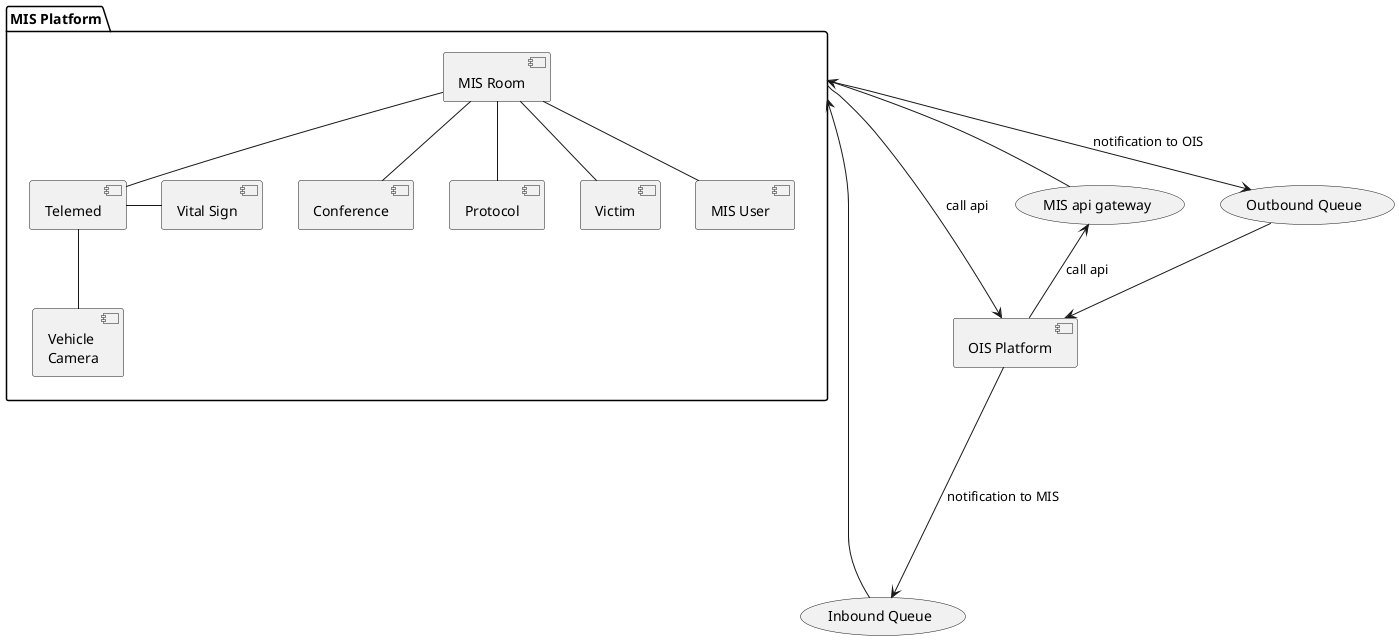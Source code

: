 @startuml
  "OIS Platform"  as [OIS]
  : MIS api gateway : as (gateway)

  package "MIS Platform" as MIS{
    [MIS Room]
    [Telemed]
    [Vital Sign]
    [Conference]
    [Protocol]
    [Victim]
    [MIS User] as User
    [Vehicle\nCamera] as Vehicle

    [MIS Room] -- [Telemed]
    [MIS Room] -- [Conference]
    [MIS Room] -- [Protocol]
    [MIS Room] -- [Victim]
    [MIS Room] -- User

    [Telemed] - [Vital Sign]
    [Telemed] -- Vehicle

  }

  gateway <-- OIS : call api
  MIS <-- gateway

  : Outbound Queue : as (outbound)
  MIS ----> outbound : notification to OIS

  outbound --> OIS

  : Inbound Queue : as (inbound)
  OIS ----> inbound : notification to MIS
  inbound -> MIS

  MIS --> OIS : call api

@enduml
